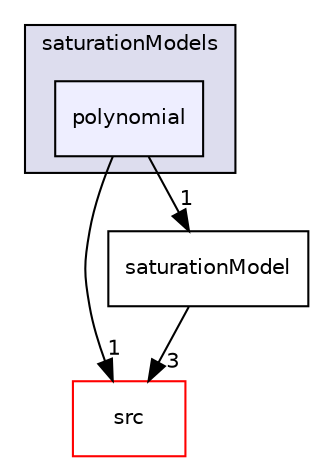digraph "applications/solvers/multiphase/reactingEulerFoam/interfacialCompositionModels/saturationModels/polynomial" {
  bgcolor=transparent;
  compound=true
  node [ fontsize="10", fontname="Helvetica"];
  edge [ labelfontsize="10", labelfontname="Helvetica"];
  subgraph clusterdir_a5c576cff7f15c4994ceb728ddeb1a53 {
    graph [ bgcolor="#ddddee", pencolor="black", label="saturationModels" fontname="Helvetica", fontsize="10", URL="dir_a5c576cff7f15c4994ceb728ddeb1a53.html"]
  dir_56fd0c92d4fb0545b5433145645bf06c [shape=box, label="polynomial", style="filled", fillcolor="#eeeeff", pencolor="black", URL="dir_56fd0c92d4fb0545b5433145645bf06c.html"];
  }
  dir_68267d1309a1af8e8297ef4c3efbcdba [shape=box label="src" color="red" URL="dir_68267d1309a1af8e8297ef4c3efbcdba.html"];
  dir_4d86c5ba7cbab0133add197ffbe254b9 [shape=box label="saturationModel" URL="dir_4d86c5ba7cbab0133add197ffbe254b9.html"];
  dir_56fd0c92d4fb0545b5433145645bf06c->dir_68267d1309a1af8e8297ef4c3efbcdba [headlabel="1", labeldistance=1.5 headhref="dir_000240_000730.html"];
  dir_56fd0c92d4fb0545b5433145645bf06c->dir_4d86c5ba7cbab0133add197ffbe254b9 [headlabel="1", labeldistance=1.5 headhref="dir_000240_000241.html"];
  dir_4d86c5ba7cbab0133add197ffbe254b9->dir_68267d1309a1af8e8297ef4c3efbcdba [headlabel="3", labeldistance=1.5 headhref="dir_000241_000730.html"];
}
